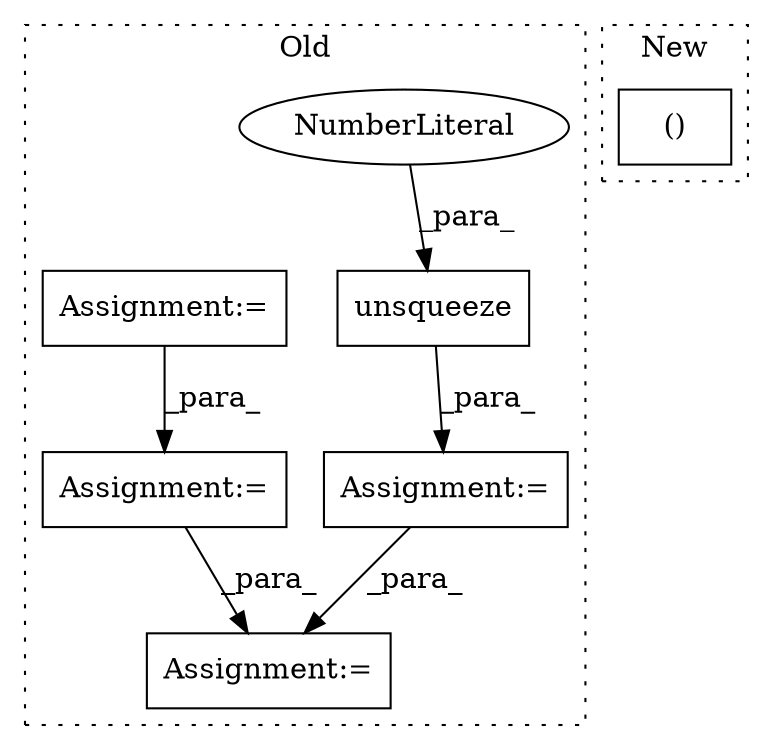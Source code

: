 digraph G {
subgraph cluster0 {
1 [label="unsqueeze" a="32" s="7138,7149" l="10,1" shape="box"];
3 [label="NumberLiteral" a="34" s="7148" l="1" shape="ellipse"];
4 [label="Assignment:=" a="7" s="7433" l="2" shape="box"];
5 [label="Assignment:=" a="7" s="7128" l="1" shape="box"];
6 [label="Assignment:=" a="7" s="7182" l="1" shape="box"];
7 [label="Assignment:=" a="7" s="7363" l="1" shape="box"];
label = "Old";
style="dotted";
}
subgraph cluster1 {
2 [label="()" a="106" s="6616" l="19" shape="box"];
label = "New";
style="dotted";
}
1 -> 5 [label="_para_"];
3 -> 1 [label="_para_"];
5 -> 4 [label="_para_"];
6 -> 7 [label="_para_"];
7 -> 4 [label="_para_"];
}